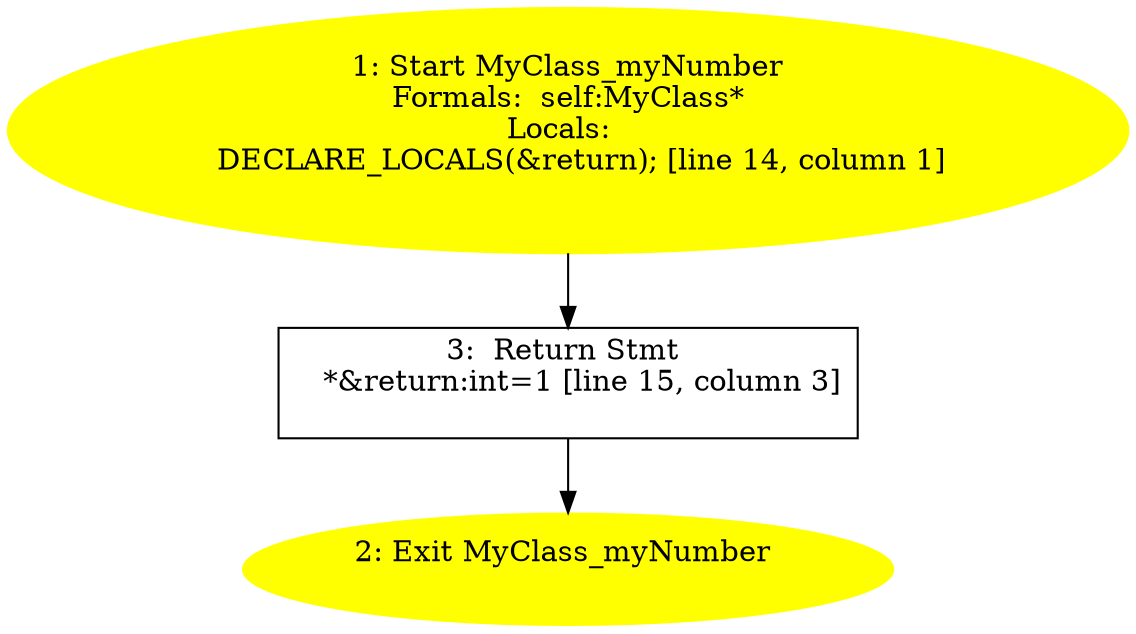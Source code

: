 /* @generated */
digraph iCFG {
"myNumber#MyClass#instance.b5167e9607437362e48461937478a06c_1" [label="1: Start MyClass_myNumber\nFormals:  self:MyClass*\nLocals:  \n   DECLARE_LOCALS(&return); [line 14, column 1]\n " color=yellow style=filled]
	

	 "myNumber#MyClass#instance.b5167e9607437362e48461937478a06c_1" -> "myNumber#MyClass#instance.b5167e9607437362e48461937478a06c_3" ;
"myNumber#MyClass#instance.b5167e9607437362e48461937478a06c_2" [label="2: Exit MyClass_myNumber \n  " color=yellow style=filled]
	

"myNumber#MyClass#instance.b5167e9607437362e48461937478a06c_3" [label="3:  Return Stmt \n   *&return:int=1 [line 15, column 3]\n " shape="box"]
	

	 "myNumber#MyClass#instance.b5167e9607437362e48461937478a06c_3" -> "myNumber#MyClass#instance.b5167e9607437362e48461937478a06c_2" ;
}
